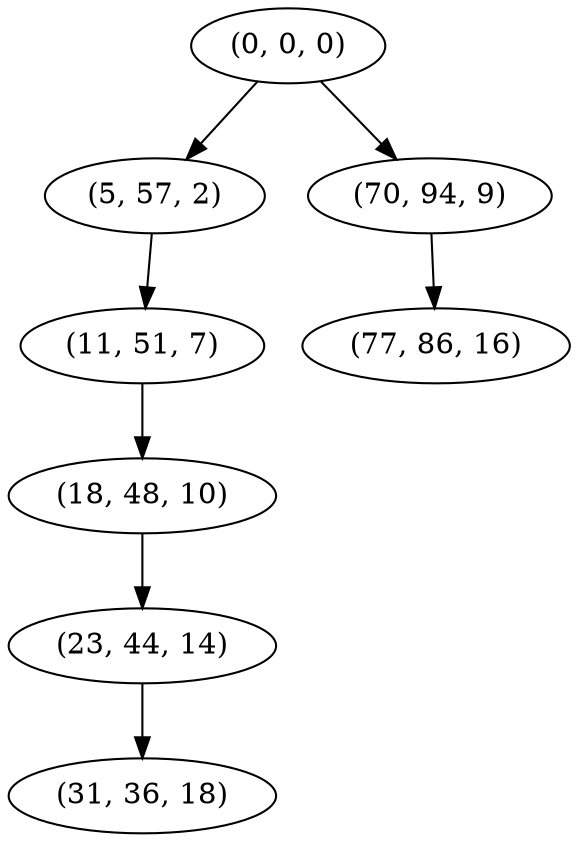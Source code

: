 digraph tree {
    "(0, 0, 0)";
    "(5, 57, 2)";
    "(11, 51, 7)";
    "(18, 48, 10)";
    "(23, 44, 14)";
    "(31, 36, 18)";
    "(70, 94, 9)";
    "(77, 86, 16)";
    "(0, 0, 0)" -> "(5, 57, 2)";
    "(0, 0, 0)" -> "(70, 94, 9)";
    "(5, 57, 2)" -> "(11, 51, 7)";
    "(11, 51, 7)" -> "(18, 48, 10)";
    "(18, 48, 10)" -> "(23, 44, 14)";
    "(23, 44, 14)" -> "(31, 36, 18)";
    "(70, 94, 9)" -> "(77, 86, 16)";
}
